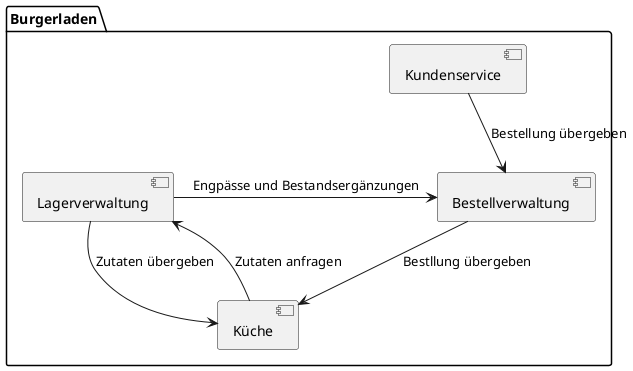 @startuml
'https://plantuml.com/sequence-diagram

package "Burgerladen"{
    [Kundenservice] as Pikachu
    [Bestellverwaltung] as Hoothoot
    [Küche] as Glumanda
    [Lagerverwaltung] as Enton
}

Pikachu --> Hoothoot : Bestellung übergeben
Hoothoot --> Glumanda : Bestllung übergeben
Enton --> Glumanda : Zutaten übergeben
Glumanda --> Enton : Zutaten anfragen
Enton -> Hoothoot : Engpässe und Bestandsergänzungen

@enduml

@startuml
package "Burgerladen"{
    [Kundenservice] as Pikachu
    [Bestellverwaltung] as Hoothoot
    [Lagerverwaltung] as Enton
    package "Küche"{
    [Patty-Grillen] as Glumanda
    [Salat] as Bissasam
    [Suppe] as Shiggy
    [Eis] as Schlurp
}


    Pikachu --> Hoothoot : Bestellung übergeben
    Hoothoot --> "Küche" : Bestllung übergeben
    Glumanda --> Enton : Zutaten anfordern
    Shiggy --> Enton : Zutaten anfordern
    Bissasam --> Enton : Zutaten anfordern
    Schlurp --> Enton : Zutaten anfordern
    Enton --> "Küche" : Zutaten übergeben
    Enton -> Hoothoot : Engpässe und Bestandsergänzungen

}
@enduml

@startuml
package "Burgerladen"{
    [Kundenservice] as Pikachu
    [Bestellverwaltung] as Hoothoot
    [Lagerverwaltung] as Enton
    package "Küche"{
    [Patty-Grillen] as Glumanda
    [Salat] as Bissasam
    [Suppe] as Shiggy
    [Eis] as Schlurp
}


    Pikachu --> Hoothoot : Bestellung übergeben
    Hoothoot --> "Küche" : Bestllung übergeben
    Glumanda --> Enton : Zutaten anfordern
    Shiggy --> Enton : Zutaten anfordern
    Bissasam --> Enton : Zutaten anfordern
    Schlurp --> Enton : Zutaten anfordern
    Enton --> "Küche" : Zutaten übergeben
    Enton -> Hoothoot : Engpässe und Bestandsergänzungen
}

